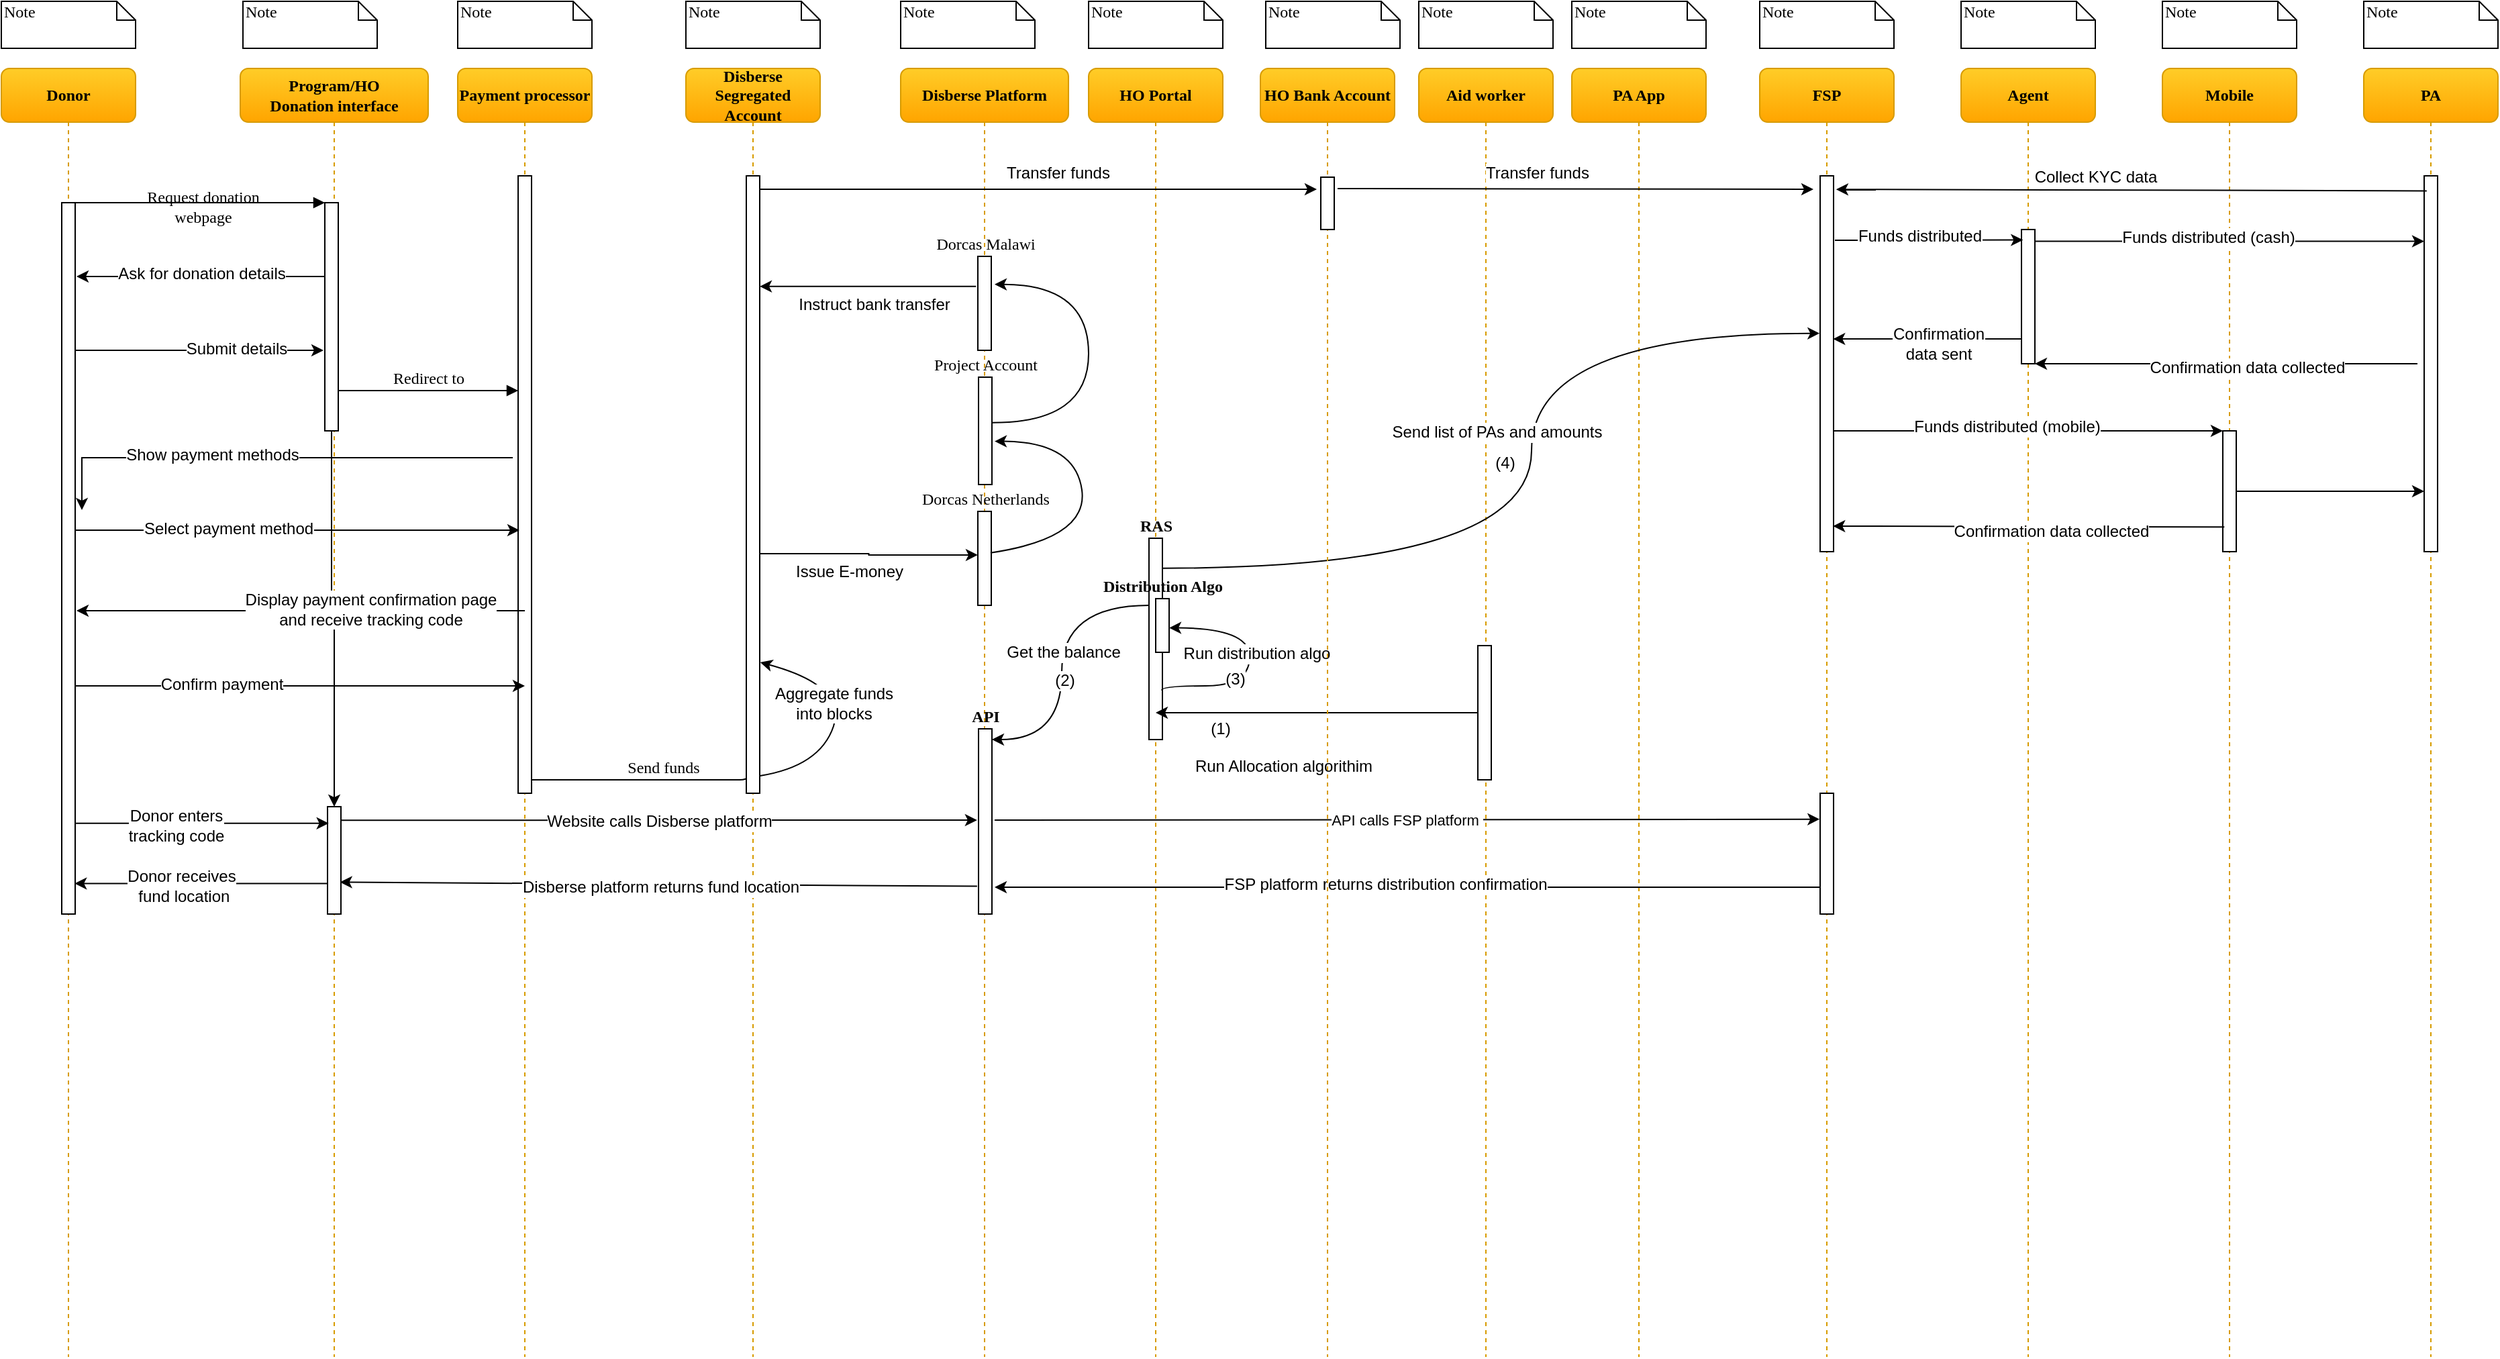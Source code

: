 <mxfile version="10.8.7" type="github"><diagram name="Page-1" id="13e1069c-82ec-6db2-03f1-153e76fe0fe0"><mxGraphModel dx="1394" dy="778" grid="1" gridSize="10" guides="1" tooltips="1" connect="1" arrows="1" fold="1" page="1" pageScale="1" pageWidth="1100" pageHeight="850" background="#ffffff" math="0" shadow="0"><root><mxCell id="0"/><mxCell id="1" parent="0"/><mxCell id="7baba1c4bc27f4b0-2" value="Program/HO&lt;br&gt;Donation interface" style="shape=umlLifeline;perimeter=lifelinePerimeter;whiteSpace=wrap;html=1;container=1;collapsible=0;recursiveResize=0;outlineConnect=0;rounded=1;shadow=0;comic=0;labelBackgroundColor=none;strokeColor=#d79b00;strokeWidth=1;fillColor=#ffcd28;fontFamily=Verdana;fontSize=12;fontColor=#000000;align=center;fontStyle=1;gradientColor=#ffa500;" parent="1" vertex="1"><mxGeometry x="238" y="80" width="140" height="960" as="geometry"/></mxCell><mxCell id="sv2td1icU-97Tw6SDSd2-32" value="" style="edgeStyle=orthogonalEdgeStyle;rounded=0;orthogonalLoop=1;jettySize=auto;html=1;" parent="7baba1c4bc27f4b0-2" source="7baba1c4bc27f4b0-10" target="sv2td1icU-97Tw6SDSd2-31" edge="1"><mxGeometry relative="1" as="geometry"/></mxCell><mxCell id="7baba1c4bc27f4b0-10" value="" style="html=1;points=[];perimeter=orthogonalPerimeter;rounded=0;shadow=0;comic=0;labelBackgroundColor=none;strokeColor=#000000;strokeWidth=1;fillColor=#FFFFFF;fontFamily=Verdana;fontSize=12;fontColor=#000000;align=center;" parent="7baba1c4bc27f4b0-2" vertex="1"><mxGeometry x="63" y="100" width="10" height="170" as="geometry"/></mxCell><mxCell id="sv2td1icU-97Tw6SDSd2-31" value="" style="html=1;points=[];perimeter=orthogonalPerimeter;rounded=0;shadow=0;comic=0;labelBackgroundColor=none;strokeColor=#000000;strokeWidth=1;fillColor=#FFFFFF;fontFamily=Verdana;fontSize=12;fontColor=#000000;align=center;" parent="7baba1c4bc27f4b0-2" vertex="1"><mxGeometry x="65" y="550" width="10" height="80" as="geometry"/></mxCell><mxCell id="7baba1c4bc27f4b0-3" value="Payment processor" style="shape=umlLifeline;perimeter=lifelinePerimeter;whiteSpace=wrap;html=1;container=1;collapsible=0;recursiveResize=0;outlineConnect=0;rounded=1;shadow=0;comic=0;labelBackgroundColor=none;strokeColor=#d79b00;strokeWidth=1;fillColor=#ffcd28;fontFamily=Verdana;fontSize=12;fontColor=#000000;align=center;fontStyle=1;gradientColor=#ffa500;" parent="1" vertex="1"><mxGeometry x="400" y="80" width="100" height="960" as="geometry"/></mxCell><mxCell id="7baba1c4bc27f4b0-13" value="" style="html=1;points=[];perimeter=orthogonalPerimeter;rounded=0;shadow=0;comic=0;labelBackgroundColor=none;strokeColor=#000000;strokeWidth=1;fillColor=#FFFFFF;fontFamily=Verdana;fontSize=12;fontColor=#000000;align=center;" parent="7baba1c4bc27f4b0-3" vertex="1"><mxGeometry x="45" y="80" width="10" height="460" as="geometry"/></mxCell><mxCell id="7baba1c4bc27f4b0-4" value="Disberse Platform" style="shape=umlLifeline;perimeter=lifelinePerimeter;whiteSpace=wrap;html=1;container=1;collapsible=0;recursiveResize=0;outlineConnect=0;rounded=1;shadow=0;comic=0;labelBackgroundColor=none;strokeColor=#d79b00;strokeWidth=1;fillColor=#ffcd28;fontFamily=Verdana;fontSize=12;fontColor=#000000;align=center;fontStyle=1;gradientColor=#ffa500;" parent="1" vertex="1"><mxGeometry x="730" y="80" width="125" height="960" as="geometry"/></mxCell><mxCell id="CLC3MCdHt6e1u6FwwesH-14" value="Project Account" style="html=1;points=[];perimeter=orthogonalPerimeter;rounded=0;shadow=0;comic=0;labelBackgroundColor=none;strokeColor=#000000;strokeWidth=1;fillColor=#FFFFFF;fontFamily=Verdana;fontSize=12;fontColor=#000000;align=center;verticalAlign=bottom;labelPosition=center;verticalLabelPosition=top;" parent="7baba1c4bc27f4b0-4" vertex="1"><mxGeometry x="58" y="230" width="10" height="80" as="geometry"/></mxCell><mxCell id="sv2td1icU-97Tw6SDSd2-11" value="Dorcas Malawi" style="html=1;points=[];perimeter=orthogonalPerimeter;rounded=0;shadow=0;comic=0;labelBackgroundColor=none;strokeColor=#000000;strokeWidth=1;fillColor=#FFFFFF;fontFamily=Verdana;fontSize=12;fontColor=#000000;align=center;verticalAlign=bottom;labelPosition=center;verticalLabelPosition=top;" parent="7baba1c4bc27f4b0-4" vertex="1"><mxGeometry x="57.5" y="140" width="10" height="70" as="geometry"/></mxCell><mxCell id="CLC3MCdHt6e1u6FwwesH-8" value="API" style="html=1;points=[];perimeter=orthogonalPerimeter;rounded=0;shadow=0;comic=0;labelBackgroundColor=none;strokeColor=#000000;strokeWidth=1;fillColor=#FFFFFF;fontFamily=Verdana;fontSize=12;fontColor=#000000;align=center;verticalAlign=bottom;labelPosition=center;verticalLabelPosition=top;fontStyle=1" parent="7baba1c4bc27f4b0-4" vertex="1"><mxGeometry x="58" y="492" width="10" height="138" as="geometry"/></mxCell><mxCell id="7baba1c4bc27f4b0-16" value="Dorcas Netherlands" style="html=1;points=[];perimeter=orthogonalPerimeter;rounded=0;shadow=0;comic=0;labelBackgroundColor=none;strokeColor=#000000;strokeWidth=1;fillColor=#FFFFFF;fontFamily=Verdana;fontSize=12;fontColor=#000000;align=center;verticalAlign=bottom;labelPosition=center;verticalLabelPosition=top;" parent="7baba1c4bc27f4b0-4" vertex="1"><mxGeometry x="57.5" y="330" width="10" height="70" as="geometry"/></mxCell><mxCell id="MZCYpXus2YXxp0_JFi9R-4" value="" style="curved=1;endArrow=classic;html=1;exitX=0.943;exitY=0.441;exitDx=0;exitDy=0;exitPerimeter=0;entryX=1.2;entryY=0.597;entryDx=0;entryDy=0;entryPerimeter=0;" parent="7baba1c4bc27f4b0-4" source="7baba1c4bc27f4b0-16" target="CLC3MCdHt6e1u6FwwesH-14" edge="1"><mxGeometry width="50" height="50" relative="1" as="geometry"><mxPoint x="90" y="300" as="sourcePoint"/><mxPoint x="140" y="250" as="targetPoint"/><Array as="points"><mxPoint x="140" y="350"/><mxPoint x="130" y="278"/></Array></mxGeometry></mxCell><mxCell id="MZCYpXus2YXxp0_JFi9R-5" value="" style="curved=1;endArrow=classic;html=1;exitX=1.047;exitY=0.424;exitDx=0;exitDy=0;exitPerimeter=0;entryX=1.25;entryY=0.298;entryDx=0;entryDy=0;entryPerimeter=0;" parent="7baba1c4bc27f4b0-4" source="CLC3MCdHt6e1u6FwwesH-14" target="sv2td1icU-97Tw6SDSd2-11" edge="1"><mxGeometry width="50" height="50" relative="1" as="geometry"><mxPoint x="77" y="371" as="sourcePoint"/><mxPoint x="80" y="288" as="targetPoint"/><Array as="points"><mxPoint x="140" y="264"/><mxPoint x="140" y="161"/></Array></mxGeometry></mxCell><mxCell id="7baba1c4bc27f4b0-5" value="HO Portal" style="shape=umlLifeline;perimeter=lifelinePerimeter;whiteSpace=wrap;html=1;container=1;collapsible=0;recursiveResize=0;outlineConnect=0;rounded=1;shadow=0;comic=0;labelBackgroundColor=none;strokeColor=#d79b00;strokeWidth=1;fillColor=#ffcd28;fontFamily=Verdana;fontSize=12;fontColor=#000000;align=center;fontStyle=1;gradientColor=#ffa500;" parent="1" vertex="1"><mxGeometry x="870" y="80" width="100" height="960" as="geometry"/></mxCell><mxCell id="7baba1c4bc27f4b0-28" value="RAS" style="html=1;points=[];perimeter=orthogonalPerimeter;rounded=0;shadow=0;comic=0;labelBackgroundColor=none;strokeColor=#000000;strokeWidth=1;fillColor=#FFFFFF;fontFamily=Verdana;fontSize=12;fontColor=#000000;align=center;labelPosition=center;verticalLabelPosition=top;verticalAlign=bottom;fontStyle=1" parent="7baba1c4bc27f4b0-5" vertex="1"><mxGeometry x="45" y="350" width="10" height="150" as="geometry"/></mxCell><mxCell id="7baba1c4bc27f4b0-6" value="PA App" style="shape=umlLifeline;perimeter=lifelinePerimeter;whiteSpace=wrap;html=1;container=1;collapsible=0;recursiveResize=0;outlineConnect=0;rounded=1;shadow=0;comic=0;labelBackgroundColor=none;strokeColor=#d79b00;strokeWidth=1;fillColor=#ffcd28;fontFamily=Verdana;fontSize=12;fontColor=#000000;align=center;fontStyle=1;gradientColor=#ffa500;" parent="1" vertex="1"><mxGeometry x="1230" y="80" width="100" height="960" as="geometry"/></mxCell><mxCell id="7baba1c4bc27f4b0-7" value="FSP" style="shape=umlLifeline;perimeter=lifelinePerimeter;whiteSpace=wrap;html=1;container=1;collapsible=0;recursiveResize=0;outlineConnect=0;rounded=1;shadow=0;comic=0;labelBackgroundColor=none;strokeWidth=1;fillColor=#ffcd28;fontFamily=Verdana;fontSize=12;align=center;fontStyle=1;strokeColor=#d79b00;gradientColor=#ffa500;" parent="1" vertex="1"><mxGeometry x="1370" y="80" width="100" height="960" as="geometry"/></mxCell><mxCell id="5wzmOpLxwS4jzTL7WLW5-13" value="" style="html=1;points=[];perimeter=orthogonalPerimeter;rounded=0;shadow=0;comic=0;labelBackgroundColor=none;strokeColor=#000000;strokeWidth=1;fillColor=#FFFFFF;fontFamily=Verdana;fontSize=12;fontColor=#000000;align=center;verticalAlign=bottom;labelPosition=center;verticalLabelPosition=top;direction=west;" parent="7baba1c4bc27f4b0-7" vertex="1"><mxGeometry x="45" y="80" width="10" height="280" as="geometry"/></mxCell><mxCell id="sv2td1icU-97Tw6SDSd2-46" value="" style="html=1;points=[];perimeter=orthogonalPerimeter;rounded=0;shadow=0;comic=0;labelBackgroundColor=none;strokeColor=#000000;strokeWidth=1;fillColor=#FFFFFF;fontFamily=Verdana;fontSize=12;fontColor=#000000;align=center;verticalAlign=bottom;labelPosition=center;verticalLabelPosition=top;direction=west;" parent="7baba1c4bc27f4b0-7" vertex="1"><mxGeometry x="45" y="540" width="10" height="90" as="geometry"/></mxCell><mxCell id="7baba1c4bc27f4b0-8" value="Donor" style="shape=umlLifeline;perimeter=lifelinePerimeter;whiteSpace=wrap;html=1;container=1;collapsible=0;recursiveResize=0;outlineConnect=0;rounded=1;shadow=0;comic=0;labelBackgroundColor=none;strokeColor=#d79b00;strokeWidth=1;fillColor=#ffcd28;fontFamily=Verdana;fontSize=12;fontColor=#000000;align=center;fontStyle=1;gradientColor=#ffa500;" parent="1" vertex="1"><mxGeometry x="60" y="80" width="100" height="960" as="geometry"/></mxCell><mxCell id="7baba1c4bc27f4b0-9" value="" style="html=1;points=[];perimeter=orthogonalPerimeter;rounded=0;shadow=0;comic=0;labelBackgroundColor=none;strokeColor=#000000;strokeWidth=1;fillColor=#FFFFFF;fontFamily=Verdana;fontSize=12;fontColor=#000000;align=center;" parent="7baba1c4bc27f4b0-8" vertex="1"><mxGeometry x="45" y="100" width="10" height="530" as="geometry"/></mxCell><mxCell id="7baba1c4bc27f4b0-17" value="Send funds" style="html=1;verticalAlign=bottom;endArrow=block;labelBackgroundColor=none;fontFamily=Verdana;fontSize=12;edgeStyle=elbowEdgeStyle;elbow=vertical;entryX=0.5;entryY=0.913;entryDx=0;entryDy=0;entryPerimeter=0;" parent="1" target="CLC3MCdHt6e1u6FwwesH-10" edge="1"><mxGeometry relative="1" as="geometry"><mxPoint x="455" y="610" as="sourcePoint"/><Array as="points"><mxPoint x="460" y="610"/></Array><mxPoint x="585" y="610" as="targetPoint"/></mxGeometry></mxCell><mxCell id="7baba1c4bc27f4b0-11" value="Request donation &lt;br&gt;webpage" style="html=1;verticalAlign=bottom;endArrow=block;entryX=0;entryY=0;labelBackgroundColor=none;fontFamily=Verdana;fontSize=12;edgeStyle=elbowEdgeStyle;elbow=vertical;" parent="1" source="7baba1c4bc27f4b0-9" target="7baba1c4bc27f4b0-10" edge="1"><mxGeometry x="0.021" y="-20" relative="1" as="geometry"><mxPoint x="220" y="190" as="sourcePoint"/><mxPoint as="offset"/></mxGeometry></mxCell><mxCell id="7baba1c4bc27f4b0-14" value="Redirect to" style="html=1;verticalAlign=bottom;endArrow=block;entryX=0;entryY=0;labelBackgroundColor=none;fontFamily=Verdana;fontSize=12;edgeStyle=elbowEdgeStyle;elbow=vertical;" parent="1" edge="1"><mxGeometry relative="1" as="geometry"><mxPoint x="311" y="320" as="sourcePoint"/><mxPoint x="445" y="320" as="targetPoint"/></mxGeometry></mxCell><mxCell id="7baba1c4bc27f4b0-40" value="Note" style="shape=note;whiteSpace=wrap;html=1;size=14;verticalAlign=top;align=left;spacingTop=-6;rounded=0;shadow=0;comic=0;labelBackgroundColor=none;strokeColor=#000000;strokeWidth=1;fillColor=#FFFFFF;fontFamily=Verdana;fontSize=12;fontColor=#000000;" parent="1" vertex="1"><mxGeometry x="60" y="30" width="100" height="35" as="geometry"/></mxCell><mxCell id="7baba1c4bc27f4b0-41" value="Note" style="shape=note;whiteSpace=wrap;html=1;size=14;verticalAlign=top;align=left;spacingTop=-6;rounded=0;shadow=0;comic=0;labelBackgroundColor=none;strokeColor=#000000;strokeWidth=1;fillColor=#FFFFFF;fontFamily=Verdana;fontSize=12;fontColor=#000000;" parent="1" vertex="1"><mxGeometry x="240" y="30" width="100" height="35" as="geometry"/></mxCell><mxCell id="7baba1c4bc27f4b0-42" value="Note" style="shape=note;whiteSpace=wrap;html=1;size=14;verticalAlign=top;align=left;spacingTop=-6;rounded=0;shadow=0;comic=0;labelBackgroundColor=none;strokeColor=#000000;strokeWidth=1;fillColor=#FFFFFF;fontFamily=Verdana;fontSize=12;fontColor=#000000;" parent="1" vertex="1"><mxGeometry x="400" y="30" width="100" height="35" as="geometry"/></mxCell><mxCell id="7baba1c4bc27f4b0-43" value="Note" style="shape=note;whiteSpace=wrap;html=1;size=14;verticalAlign=top;align=left;spacingTop=-6;rounded=0;shadow=0;comic=0;labelBackgroundColor=none;strokeColor=#000000;strokeWidth=1;fillColor=#FFFFFF;fontFamily=Verdana;fontSize=12;fontColor=#000000;" parent="1" vertex="1"><mxGeometry x="730" y="30" width="100" height="35" as="geometry"/></mxCell><mxCell id="7baba1c4bc27f4b0-44" value="Note" style="shape=note;whiteSpace=wrap;html=1;size=14;verticalAlign=top;align=left;spacingTop=-6;rounded=0;shadow=0;comic=0;labelBackgroundColor=none;strokeColor=#000000;strokeWidth=1;fillColor=#FFFFFF;fontFamily=Verdana;fontSize=12;fontColor=#000000;" parent="1" vertex="1"><mxGeometry x="870" y="30" width="100" height="35" as="geometry"/></mxCell><mxCell id="7baba1c4bc27f4b0-45" value="Note" style="shape=note;whiteSpace=wrap;html=1;size=14;verticalAlign=top;align=left;spacingTop=-6;rounded=0;shadow=0;comic=0;labelBackgroundColor=none;strokeColor=#000000;strokeWidth=1;fillColor=#FFFFFF;fontFamily=Verdana;fontSize=12;fontColor=#000000;" parent="1" vertex="1"><mxGeometry x="1230" y="30" width="100" height="35" as="geometry"/></mxCell><mxCell id="7baba1c4bc27f4b0-46" value="Note" style="shape=note;whiteSpace=wrap;html=1;size=14;verticalAlign=top;align=left;spacingTop=-6;rounded=0;shadow=0;comic=0;labelBackgroundColor=none;strokeColor=#000000;strokeWidth=1;fillColor=#FFFFFF;fontFamily=Verdana;fontSize=12;fontColor=#000000;" parent="1" vertex="1"><mxGeometry x="1370" y="30" width="100" height="35" as="geometry"/></mxCell><mxCell id="b2-2HGAX1U4sF1IdMZ35-1" style="edgeStyle=orthogonalEdgeStyle;rounded=0;orthogonalLoop=1;jettySize=auto;html=1;entryX=1.1;entryY=0.261;entryDx=0;entryDy=0;entryPerimeter=0;" parent="1" edge="1"><mxGeometry relative="1" as="geometry"><mxPoint x="301" y="235" as="sourcePoint"/><mxPoint x="116" y="235" as="targetPoint"/></mxGeometry></mxCell><mxCell id="b2-2HGAX1U4sF1IdMZ35-2" value="Ask for donation details" style="text;html=1;resizable=0;points=[];align=center;verticalAlign=middle;labelBackgroundColor=#ffffff;" parent="b2-2HGAX1U4sF1IdMZ35-1" vertex="1" connectable="0"><mxGeometry x="-0.131" y="3" relative="1" as="geometry"><mxPoint x="-12" y="-5" as="offset"/></mxGeometry></mxCell><mxCell id="b2-2HGAX1U4sF1IdMZ35-3" style="edgeStyle=orthogonalEdgeStyle;rounded=0;orthogonalLoop=1;jettySize=auto;html=1;entryX=-0.1;entryY=0.957;entryDx=0;entryDy=0;entryPerimeter=0;" parent="1" edge="1"><mxGeometry relative="1" as="geometry"><mxPoint x="115" y="290" as="sourcePoint"/><mxPoint x="300" y="290" as="targetPoint"/></mxGeometry></mxCell><mxCell id="b2-2HGAX1U4sF1IdMZ35-4" value="Submit details" style="text;html=1;resizable=0;points=[];align=center;verticalAlign=middle;labelBackgroundColor=#ffffff;" parent="b2-2HGAX1U4sF1IdMZ35-3" vertex="1" connectable="0"><mxGeometry x="0.297" y="1" relative="1" as="geometry"><mxPoint as="offset"/></mxGeometry></mxCell><mxCell id="b2-2HGAX1U4sF1IdMZ35-5" style="edgeStyle=orthogonalEdgeStyle;rounded=0;orthogonalLoop=1;jettySize=auto;html=1;entryX=1.5;entryY=0.432;entryDx=0;entryDy=0;entryPerimeter=0;" parent="1" target="7baba1c4bc27f4b0-9" edge="1"><mxGeometry relative="1" as="geometry"><mxPoint x="441" y="370" as="sourcePoint"/><Array as="points"><mxPoint x="441" y="370"/></Array></mxGeometry></mxCell><mxCell id="b2-2HGAX1U4sF1IdMZ35-6" value="Show payment methods" style="text;html=1;resizable=0;points=[];align=center;verticalAlign=middle;labelBackgroundColor=#ffffff;" parent="b2-2HGAX1U4sF1IdMZ35-5" vertex="1" connectable="0"><mxGeometry x="0.248" y="-2" relative="1" as="geometry"><mxPoint as="offset"/></mxGeometry></mxCell><mxCell id="b2-2HGAX1U4sF1IdMZ35-7" style="edgeStyle=orthogonalEdgeStyle;rounded=0;orthogonalLoop=1;jettySize=auto;html=1;" parent="1" edge="1"><mxGeometry relative="1" as="geometry"><mxPoint x="115" y="424" as="sourcePoint"/><mxPoint x="446" y="424" as="targetPoint"/><Array as="points"><mxPoint x="210" y="424"/><mxPoint x="210" y="424"/></Array></mxGeometry></mxCell><mxCell id="b2-2HGAX1U4sF1IdMZ35-8" value="Select payment method" style="text;html=1;resizable=0;points=[];align=center;verticalAlign=middle;labelBackgroundColor=#ffffff;" parent="b2-2HGAX1U4sF1IdMZ35-7" vertex="1" connectable="0"><mxGeometry x="-0.426" y="-31" relative="1" as="geometry"><mxPoint x="19" y="-32" as="offset"/></mxGeometry></mxCell><mxCell id="b2-2HGAX1U4sF1IdMZ35-9" style="edgeStyle=orthogonalEdgeStyle;rounded=0;orthogonalLoop=1;jettySize=auto;html=1;entryX=1.1;entryY=0.782;entryDx=0;entryDy=0;entryPerimeter=0;exitX=0.5;exitY=0.771;exitDx=0;exitDy=0;exitPerimeter=0;" parent="1" edge="1"><mxGeometry relative="1" as="geometry"><mxPoint x="450" y="484" as="sourcePoint"/><mxPoint x="116" y="484" as="targetPoint"/></mxGeometry></mxCell><mxCell id="b2-2HGAX1U4sF1IdMZ35-11" value="Display payment confirmation page&lt;br&gt;and receive tracking code&lt;br&gt;" style="text;html=1;resizable=0;points=[];align=center;verticalAlign=middle;labelBackgroundColor=#ffffff;" parent="b2-2HGAX1U4sF1IdMZ35-9" vertex="1" connectable="0"><mxGeometry x="-0.299" y="3" relative="1" as="geometry"><mxPoint x="2" y="-4" as="offset"/></mxGeometry></mxCell><mxCell id="b2-2HGAX1U4sF1IdMZ35-12" style="edgeStyle=orthogonalEdgeStyle;rounded=0;orthogonalLoop=1;jettySize=auto;html=1;entryX=0.5;entryY=0.905;entryDx=0;entryDy=0;entryPerimeter=0;" parent="1" edge="1"><mxGeometry relative="1" as="geometry"><mxPoint x="115" y="540" as="sourcePoint"/><mxPoint x="450" y="540" as="targetPoint"/><Array as="points"><mxPoint x="220" y="540"/><mxPoint x="220" y="540"/></Array></mxGeometry></mxCell><mxCell id="b2-2HGAX1U4sF1IdMZ35-13" value="Confirm payment" style="text;html=1;resizable=0;points=[];align=center;verticalAlign=middle;labelBackgroundColor=#ffffff;" parent="b2-2HGAX1U4sF1IdMZ35-12" vertex="1" connectable="0"><mxGeometry x="-0.373" y="-56" relative="1" as="geometry"><mxPoint x="4" y="-57" as="offset"/></mxGeometry></mxCell><mxCell id="CLC3MCdHt6e1u6FwwesH-6" value="Disberse Segregated Account" style="shape=umlLifeline;perimeter=lifelinePerimeter;whiteSpace=wrap;html=1;container=1;collapsible=0;recursiveResize=0;outlineConnect=0;rounded=1;shadow=0;comic=0;labelBackgroundColor=none;strokeColor=#d79b00;strokeWidth=1;fillColor=#ffcd28;fontFamily=Verdana;fontSize=12;fontColor=#000000;align=center;fontStyle=1;gradientColor=#ffa500;" parent="1" vertex="1"><mxGeometry x="570" y="80" width="100" height="960" as="geometry"/></mxCell><mxCell id="CLC3MCdHt6e1u6FwwesH-10" value="" style="html=1;points=[];perimeter=orthogonalPerimeter;rounded=0;shadow=0;comic=0;labelBackgroundColor=none;strokeColor=#000000;strokeWidth=1;fillColor=#FFFFFF;fontFamily=Verdana;fontSize=12;fontColor=#000000;align=center;labelPosition=center;verticalLabelPosition=top;verticalAlign=bottom;" parent="CLC3MCdHt6e1u6FwwesH-6" vertex="1"><mxGeometry x="45" y="80" width="10" height="460" as="geometry"/></mxCell><mxCell id="MZCYpXus2YXxp0_JFi9R-1" value="" style="curved=1;endArrow=classic;html=1;exitX=0.962;exitY=0.972;exitDx=0;exitDy=0;exitPerimeter=0;entryX=1.039;entryY=0.788;entryDx=0;entryDy=0;entryPerimeter=0;" parent="CLC3MCdHt6e1u6FwwesH-6" source="CLC3MCdHt6e1u6FwwesH-10" target="CLC3MCdHt6e1u6FwwesH-10" edge="1"><mxGeometry width="50" height="50" relative="1" as="geometry"><mxPoint x="-60" y="460" as="sourcePoint"/><mxPoint x="45" y="443" as="targetPoint"/><Array as="points"><mxPoint x="100" y="520"/><mxPoint x="120" y="460"/></Array></mxGeometry></mxCell><mxCell id="MZCYpXus2YXxp0_JFi9R-2" value="Aggregate funds&lt;br&gt;into blocks&lt;br&gt;" style="text;html=1;resizable=0;points=[];align=center;verticalAlign=middle;labelBackgroundColor=#ffffff;" parent="MZCYpXus2YXxp0_JFi9R-1" vertex="1" connectable="0"><mxGeometry x="0.055" y="5" relative="1" as="geometry"><mxPoint y="-1" as="offset"/></mxGeometry></mxCell><mxCell id="CLC3MCdHt6e1u6FwwesH-9" value="Note" style="shape=note;whiteSpace=wrap;html=1;size=14;verticalAlign=top;align=left;spacingTop=-6;rounded=0;shadow=0;comic=0;labelBackgroundColor=none;strokeColor=#000000;strokeWidth=1;fillColor=#FFFFFF;fontFamily=Verdana;fontSize=12;fontColor=#000000;" parent="1" vertex="1"><mxGeometry x="570" y="30" width="100" height="35" as="geometry"/></mxCell><mxCell id="CLC3MCdHt6e1u6FwwesH-12" style="edgeStyle=orthogonalEdgeStyle;rounded=0;orthogonalLoop=1;jettySize=auto;html=1;entryX=0;entryY=0.464;entryDx=0;entryDy=0;entryPerimeter=0;exitX=1.039;exitY=0.612;exitDx=0;exitDy=0;exitPerimeter=0;" parent="1" source="CLC3MCdHt6e1u6FwwesH-10" target="7baba1c4bc27f4b0-16" edge="1"><mxGeometry relative="1" as="geometry"><mxPoint x="660" y="442" as="sourcePoint"/></mxGeometry></mxCell><mxCell id="CLC3MCdHt6e1u6FwwesH-23" style="edgeStyle=orthogonalEdgeStyle;curved=1;rounded=0;orthogonalLoop=1;jettySize=auto;html=1;" parent="1" source="7baba1c4bc27f4b0-28" edge="1"><mxGeometry relative="1" as="geometry"><Array as="points"><mxPoint x="850" y="480"/><mxPoint x="850" y="580"/></Array><mxPoint x="798" y="580" as="targetPoint"/></mxGeometry></mxCell><mxCell id="CLC3MCdHt6e1u6FwwesH-24" value="Get the balance" style="text;html=1;resizable=0;points=[];align=center;verticalAlign=middle;labelBackgroundColor=#ffffff;" parent="CLC3MCdHt6e1u6FwwesH-23" vertex="1" connectable="0"><mxGeometry x="-0.2" y="-1" relative="1" as="geometry"><mxPoint x="2" y="13" as="offset"/></mxGeometry></mxCell><mxCell id="CLC3MCdHt6e1u6FwwesH-39" value="(2)" style="text;html=1;resizable=0;points=[];align=center;verticalAlign=middle;labelBackgroundColor=#ffffff;" parent="CLC3MCdHt6e1u6FwwesH-23" vertex="1" connectable="0"><mxGeometry x="0.117" y="2" relative="1" as="geometry"><mxPoint as="offset"/></mxGeometry></mxCell><mxCell id="CLC3MCdHt6e1u6FwwesH-25" value="Aid worker" style="shape=umlLifeline;perimeter=lifelinePerimeter;whiteSpace=wrap;html=1;container=1;collapsible=0;recursiveResize=0;outlineConnect=0;rounded=1;shadow=0;comic=0;labelBackgroundColor=none;strokeColor=#d79b00;strokeWidth=1;fillColor=#ffcd28;fontFamily=Verdana;fontSize=12;fontColor=#000000;align=center;fontStyle=1;gradientColor=#ffa500;" parent="1" vertex="1"><mxGeometry x="1116" y="80" width="100" height="960" as="geometry"/></mxCell><mxCell id="b2-2HGAX1U4sF1IdMZ35-26" value="" style="html=1;points=[];perimeter=orthogonalPerimeter;rounded=0;shadow=0;comic=0;labelBackgroundColor=none;strokeColor=#000000;strokeWidth=1;fillColor=#FFFFFF;fontFamily=Verdana;fontSize=12;fontColor=#000000;align=center;verticalAlign=bottom;labelPosition=center;verticalLabelPosition=top;fontStyle=1" parent="CLC3MCdHt6e1u6FwwesH-25" vertex="1"><mxGeometry x="44" y="430" width="10" height="100" as="geometry"/></mxCell><mxCell id="CLC3MCdHt6e1u6FwwesH-26" value="Note" style="shape=note;whiteSpace=wrap;html=1;size=14;verticalAlign=top;align=left;spacingTop=-6;rounded=0;shadow=0;comic=0;labelBackgroundColor=none;strokeColor=#000000;strokeWidth=1;fillColor=#FFFFFF;fontFamily=Verdana;fontSize=12;fontColor=#000000;" parent="1" vertex="1"><mxGeometry x="1116" y="30" width="100" height="35" as="geometry"/></mxCell><mxCell id="CLC3MCdHt6e1u6FwwesH-27" style="edgeStyle=orthogonalEdgeStyle;curved=1;rounded=0;orthogonalLoop=1;jettySize=auto;html=1;" parent="1" source="b2-2HGAX1U4sF1IdMZ35-26" target="7baba1c4bc27f4b0-5" edge="1"><mxGeometry relative="1" as="geometry"><mxPoint x="1100" y="620.0" as="targetPoint"/></mxGeometry></mxCell><mxCell id="CLC3MCdHt6e1u6FwwesH-31" value="Run Allocation algorithim" style="text;html=1;resizable=0;points=[];align=center;verticalAlign=middle;labelBackgroundColor=#ffffff;" parent="CLC3MCdHt6e1u6FwwesH-27" vertex="1" connectable="0"><mxGeometry x="0.177" y="21" relative="1" as="geometry"><mxPoint x="-4" y="19" as="offset"/></mxGeometry></mxCell><mxCell id="CLC3MCdHt6e1u6FwwesH-38" value="(1)" style="text;html=1;resizable=0;points=[];align=center;verticalAlign=middle;labelBackgroundColor=#ffffff;" parent="CLC3MCdHt6e1u6FwwesH-27" vertex="1" connectable="0"><mxGeometry x="-0.494" y="-26" relative="1" as="geometry"><mxPoint x="-132" y="38" as="offset"/></mxGeometry></mxCell><mxCell id="CLC3MCdHt6e1u6FwwesH-33" value="Distribution Algo" style="html=1;points=[];perimeter=orthogonalPerimeter;rounded=0;shadow=0;comic=0;labelBackgroundColor=none;strokeColor=#000000;strokeWidth=1;fillColor=#FFFFFF;fontFamily=Verdana;fontSize=12;fontColor=#000000;align=center;verticalAlign=bottom;labelPosition=center;verticalLabelPosition=top;fontStyle=1" parent="1" vertex="1"><mxGeometry x="920" y="475" width="10" height="40" as="geometry"/></mxCell><mxCell id="CLC3MCdHt6e1u6FwwesH-37" style="edgeStyle=orthogonalEdgeStyle;curved=1;rounded=0;orthogonalLoop=1;jettySize=auto;html=1;entryX=1;entryY=0.545;entryDx=0;entryDy=0;entryPerimeter=0;exitX=0.94;exitY=0.755;exitDx=0;exitDy=0;exitPerimeter=0;" parent="1" source="7baba1c4bc27f4b0-28" target="CLC3MCdHt6e1u6FwwesH-33" edge="1"><mxGeometry relative="1" as="geometry"><Array as="points"><mxPoint x="924" y="540"/><mxPoint x="990" y="540"/><mxPoint x="990" y="497"/></Array></mxGeometry></mxCell><mxCell id="CLC3MCdHt6e1u6FwwesH-40" value="(3)" style="text;html=1;resizable=0;points=[];align=center;verticalAlign=middle;labelBackgroundColor=#ffffff;" parent="CLC3MCdHt6e1u6FwwesH-37" vertex="1" connectable="0"><mxGeometry x="-0.328" y="5" relative="1" as="geometry"><mxPoint as="offset"/></mxGeometry></mxCell><mxCell id="CLC3MCdHt6e1u6FwwesH-41" value="Run distribution algo" style="text;html=1;resizable=0;points=[];align=center;verticalAlign=middle;labelBackgroundColor=#ffffff;" parent="CLC3MCdHt6e1u6FwwesH-37" vertex="1" connectable="0"><mxGeometry x="0.193" y="2" relative="1" as="geometry"><mxPoint x="7" y="9" as="offset"/></mxGeometry></mxCell><mxCell id="CLC3MCdHt6e1u6FwwesH-43" style="edgeStyle=orthogonalEdgeStyle;curved=1;rounded=0;orthogonalLoop=1;jettySize=auto;html=1;entryX=1.038;entryY=0.581;entryDx=0;entryDy=0;entryPerimeter=0;exitX=0.962;exitY=0.149;exitDx=0;exitDy=0;exitPerimeter=0;" parent="1" source="7baba1c4bc27f4b0-28" target="5wzmOpLxwS4jzTL7WLW5-13" edge="1"><mxGeometry relative="1" as="geometry"><Array as="points"><mxPoint x="1200" y="452"/><mxPoint x="1200" y="277"/></Array><mxPoint x="1150" y="330" as="targetPoint"/></mxGeometry></mxCell><mxCell id="CLC3MCdHt6e1u6FwwesH-44" value="(4)" style="text;html=1;resizable=0;points=[];align=center;verticalAlign=middle;labelBackgroundColor=#ffffff;" parent="CLC3MCdHt6e1u6FwwesH-43" vertex="1" connectable="0"><mxGeometry x="-0.073" y="-1" relative="1" as="geometry"><mxPoint x="-21" y="-45.5" as="offset"/></mxGeometry></mxCell><mxCell id="CLC3MCdHt6e1u6FwwesH-45" value="Send list of PAs and amounts" style="text;html=1;resizable=0;points=[];align=center;verticalAlign=middle;labelBackgroundColor=#ffffff;" parent="CLC3MCdHt6e1u6FwwesH-43" vertex="1" connectable="0"><mxGeometry x="-0.308" y="-1" relative="1" as="geometry"><mxPoint x="19" y="-103" as="offset"/></mxGeometry></mxCell><mxCell id="5wzmOpLxwS4jzTL7WLW5-15" value="Agent" style="shape=umlLifeline;perimeter=lifelinePerimeter;whiteSpace=wrap;html=1;container=1;collapsible=0;recursiveResize=0;outlineConnect=0;rounded=1;shadow=0;comic=0;labelBackgroundColor=none;strokeWidth=1;fillColor=#ffcd28;fontFamily=Verdana;fontSize=12;align=center;fontStyle=1;strokeColor=#d79b00;gradientColor=#ffa500;" parent="1" vertex="1"><mxGeometry x="1520" y="80" width="100" height="960" as="geometry"/></mxCell><mxCell id="5wzmOpLxwS4jzTL7WLW5-16" value="" style="html=1;points=[];perimeter=orthogonalPerimeter;rounded=0;shadow=0;comic=0;labelBackgroundColor=none;strokeColor=#000000;strokeWidth=1;fillColor=#FFFFFF;fontFamily=Verdana;fontSize=12;fontColor=#000000;align=center;verticalAlign=bottom;labelPosition=center;verticalLabelPosition=top;direction=west;" parent="5wzmOpLxwS4jzTL7WLW5-15" vertex="1"><mxGeometry x="45" y="120" width="10" height="100" as="geometry"/></mxCell><mxCell id="5wzmOpLxwS4jzTL7WLW5-17" value="Mobile" style="shape=umlLifeline;perimeter=lifelinePerimeter;whiteSpace=wrap;html=1;container=1;collapsible=0;recursiveResize=0;outlineConnect=0;rounded=1;shadow=0;comic=0;labelBackgroundColor=none;strokeWidth=1;fillColor=#ffcd28;fontFamily=Verdana;fontSize=12;align=center;fontStyle=1;strokeColor=#d79b00;gradientColor=#ffa500;" parent="1" vertex="1"><mxGeometry x="1670" y="80" width="100" height="960" as="geometry"/></mxCell><mxCell id="5wzmOpLxwS4jzTL7WLW5-18" value="" style="html=1;points=[];perimeter=orthogonalPerimeter;rounded=0;shadow=0;comic=0;labelBackgroundColor=none;strokeColor=#000000;strokeWidth=1;fillColor=#FFFFFF;fontFamily=Verdana;fontSize=12;fontColor=#000000;align=center;verticalAlign=bottom;labelPosition=center;verticalLabelPosition=top;direction=west;" parent="5wzmOpLxwS4jzTL7WLW5-17" vertex="1"><mxGeometry x="45" y="270" width="10" height="90" as="geometry"/></mxCell><mxCell id="sv2td1icU-97Tw6SDSd2-21" value="PA" style="shape=umlLifeline;perimeter=lifelinePerimeter;whiteSpace=wrap;html=1;container=1;collapsible=0;recursiveResize=0;outlineConnect=0;rounded=1;shadow=0;comic=0;labelBackgroundColor=none;strokeWidth=1;fillColor=#ffcd28;fontFamily=Verdana;fontSize=12;align=center;fontStyle=1;strokeColor=#d79b00;gradientColor=#ffa500;" parent="1" vertex="1"><mxGeometry x="1820" y="80" width="100" height="960" as="geometry"/></mxCell><mxCell id="sv2td1icU-97Tw6SDSd2-22" value="" style="html=1;points=[];perimeter=orthogonalPerimeter;rounded=0;shadow=0;comic=0;labelBackgroundColor=none;strokeColor=#000000;strokeWidth=1;fillColor=#FFFFFF;fontFamily=Verdana;fontSize=12;fontColor=#000000;align=center;verticalAlign=bottom;labelPosition=center;verticalLabelPosition=top;direction=west;" parent="sv2td1icU-97Tw6SDSd2-21" vertex="1"><mxGeometry x="45" y="80" width="10" height="280" as="geometry"/></mxCell><mxCell id="sv2td1icU-97Tw6SDSd2-23" value="Note" style="shape=note;whiteSpace=wrap;html=1;size=14;verticalAlign=top;align=left;spacingTop=-6;rounded=0;shadow=0;comic=0;labelBackgroundColor=none;strokeColor=#000000;strokeWidth=1;fillColor=#FFFFFF;fontFamily=Verdana;fontSize=12;fontColor=#000000;" parent="1" vertex="1"><mxGeometry x="1520" y="30" width="100" height="35" as="geometry"/></mxCell><mxCell id="sv2td1icU-97Tw6SDSd2-25" value="Note" style="shape=note;whiteSpace=wrap;html=1;size=14;verticalAlign=top;align=left;spacingTop=-6;rounded=0;shadow=0;comic=0;labelBackgroundColor=none;strokeColor=#000000;strokeWidth=1;fillColor=#FFFFFF;fontFamily=Verdana;fontSize=12;fontColor=#000000;" parent="1" vertex="1"><mxGeometry x="1670" y="30" width="100" height="35" as="geometry"/></mxCell><mxCell id="sv2td1icU-97Tw6SDSd2-27" value="Note" style="shape=note;whiteSpace=wrap;html=1;size=14;verticalAlign=top;align=left;spacingTop=-6;rounded=0;shadow=0;comic=0;labelBackgroundColor=none;strokeColor=#000000;strokeWidth=1;fillColor=#FFFFFF;fontFamily=Verdana;fontSize=12;fontColor=#000000;" parent="1" vertex="1"><mxGeometry x="1820" y="30" width="100" height="35" as="geometry"/></mxCell><mxCell id="sv2td1icU-97Tw6SDSd2-33" value="" style="endArrow=classic;html=1;entryX=0.085;entryY=0.155;entryDx=0;entryDy=0;entryPerimeter=0;" parent="1" source="7baba1c4bc27f4b0-9" target="sv2td1icU-97Tw6SDSd2-31" edge="1"><mxGeometry width="50" height="50" relative="1" as="geometry"><mxPoint x="170" y="667" as="sourcePoint"/><mxPoint x="220" y="617" as="targetPoint"/></mxGeometry></mxCell><mxCell id="sv2td1icU-97Tw6SDSd2-34" value="Donor enters &lt;br&gt;tracking code" style="text;html=1;resizable=0;points=[];align=center;verticalAlign=middle;labelBackgroundColor=#ffffff;" parent="sv2td1icU-97Tw6SDSd2-33" vertex="1" connectable="0"><mxGeometry x="-0.206" y="-1" relative="1" as="geometry"><mxPoint as="offset"/></mxGeometry></mxCell><mxCell id="sv2td1icU-97Tw6SDSd2-35" value="" style="endArrow=classic;html=1;exitX=1.008;exitY=0.126;exitDx=0;exitDy=0;exitPerimeter=0;entryX=-0.107;entryY=0.493;entryDx=0;entryDy=0;entryPerimeter=0;" parent="1" source="sv2td1icU-97Tw6SDSd2-31" target="CLC3MCdHt6e1u6FwwesH-8" edge="1"><mxGeometry width="50" height="50" relative="1" as="geometry"><mxPoint x="340" y="650" as="sourcePoint"/><mxPoint x="770" y="640" as="targetPoint"/></mxGeometry></mxCell><mxCell id="sv2td1icU-97Tw6SDSd2-36" value="Website calls Disberse platform" style="text;html=1;resizable=0;points=[];align=center;verticalAlign=middle;labelBackgroundColor=#ffffff;" parent="sv2td1icU-97Tw6SDSd2-35" vertex="1" connectable="0"><mxGeometry x="-0.206" y="-1" relative="1" as="geometry"><mxPoint x="49" as="offset"/></mxGeometry></mxCell><mxCell id="sv2td1icU-97Tw6SDSd2-39" value="" style="endArrow=classic;html=1;exitX=-0.107;exitY=0.85;exitDx=0;exitDy=0;exitPerimeter=0;entryX=0.931;entryY=0.703;entryDx=0;entryDy=0;entryPerimeter=0;" parent="1" source="CLC3MCdHt6e1u6FwwesH-8" target="sv2td1icU-97Tw6SDSd2-31" edge="1"><mxGeometry width="50" height="50" relative="1" as="geometry"><mxPoint x="575" y="735" as="sourcePoint"/><mxPoint x="625" y="685" as="targetPoint"/></mxGeometry></mxCell><mxCell id="sv2td1icU-97Tw6SDSd2-41" value="Disberse platform returns fund location" style="text;html=1;resizable=0;points=[];align=center;verticalAlign=middle;labelBackgroundColor=#ffffff;" parent="sv2td1icU-97Tw6SDSd2-39" vertex="1" connectable="0"><mxGeometry x="0.484" relative="1" as="geometry"><mxPoint x="116" y="3" as="offset"/></mxGeometry></mxCell><mxCell id="sv2td1icU-97Tw6SDSd2-43" value="" style="endArrow=classic;html=1;entryX=0.962;entryY=0.957;entryDx=0;entryDy=0;entryPerimeter=0;" parent="1" source="sv2td1icU-97Tw6SDSd2-31" target="7baba1c4bc27f4b0-9" edge="1"><mxGeometry width="50" height="50" relative="1" as="geometry"><mxPoint x="174" y="770" as="sourcePoint"/><mxPoint x="224" y="720" as="targetPoint"/></mxGeometry></mxCell><mxCell id="sv2td1icU-97Tw6SDSd2-44" value="Donor receives&lt;br&gt;&amp;nbsp;fund location" style="text;html=1;resizable=0;points=[];align=center;verticalAlign=middle;labelBackgroundColor=#ffffff;" parent="sv2td1icU-97Tw6SDSd2-43" vertex="1" connectable="0"><mxGeometry x="0.165" y="2" relative="1" as="geometry"><mxPoint as="offset"/></mxGeometry></mxCell><mxCell id="sv2td1icU-97Tw6SDSd2-47" value="API calls FSP platform&amp;nbsp;" style="endArrow=classic;html=1;exitX=1.2;exitY=0.493;exitDx=0;exitDy=0;exitPerimeter=0;entryX=1.038;entryY=0.785;entryDx=0;entryDy=0;entryPerimeter=0;" parent="1" source="CLC3MCdHt6e1u6FwwesH-8" target="sv2td1icU-97Tw6SDSd2-46" edge="1"><mxGeometry width="50" height="50" relative="1" as="geometry"><mxPoint x="950" y="710" as="sourcePoint"/><mxPoint x="1000" y="660" as="targetPoint"/></mxGeometry></mxCell><mxCell id="sv2td1icU-97Tw6SDSd2-49" value="" style="endArrow=classic;html=1;entryX=1.2;entryY=0.855;entryDx=0;entryDy=0;entryPerimeter=0;" parent="1" source="sv2td1icU-97Tw6SDSd2-46" target="CLC3MCdHt6e1u6FwwesH-8" edge="1"><mxGeometry width="50" height="50" relative="1" as="geometry"><mxPoint x="1124" y="720" as="sourcePoint"/><mxPoint x="1174" y="670" as="targetPoint"/></mxGeometry></mxCell><mxCell id="sv2td1icU-97Tw6SDSd2-51" value="FSP platform returns distribution confirmation" style="text;html=1;resizable=0;points=[];align=center;verticalAlign=middle;labelBackgroundColor=#ffffff;" parent="sv2td1icU-97Tw6SDSd2-49" vertex="1" connectable="0"><mxGeometry x="0.055" y="-2" relative="1" as="geometry"><mxPoint as="offset"/></mxGeometry></mxCell><mxCell id="MZCYpXus2YXxp0_JFi9R-3" value="" style="endArrow=classic;html=1;exitX=-0.134;exitY=0.32;exitDx=0;exitDy=0;exitPerimeter=0;" parent="1" source="sv2td1icU-97Tw6SDSd2-11" target="CLC3MCdHt6e1u6FwwesH-10" edge="1"><mxGeometry width="50" height="50" relative="1" as="geometry"><mxPoint x="690" y="279.923" as="sourcePoint"/><mxPoint x="740" y="229.923" as="targetPoint"/></mxGeometry></mxCell><mxCell id="MZCYpXus2YXxp0_JFi9R-6" value="Instruct bank transfer" style="text;html=1;resizable=0;points=[];align=center;verticalAlign=middle;labelBackgroundColor=#ffffff;" parent="MZCYpXus2YXxp0_JFi9R-3" vertex="1" connectable="0"><mxGeometry x="0.239" y="-2" relative="1" as="geometry"><mxPoint x="24" y="15" as="offset"/></mxGeometry></mxCell><mxCell id="MZCYpXus2YXxp0_JFi9R-7" value="Issue E-money" style="text;html=1;resizable=0;points=[];autosize=1;align=left;verticalAlign=top;spacingTop=-4;" parent="1" vertex="1"><mxGeometry x="650" y="445" width="100" height="20" as="geometry"/></mxCell><mxCell id="MZCYpXus2YXxp0_JFi9R-9" value="" style="endArrow=classic;html=1;" parent="1" source="CLC3MCdHt6e1u6FwwesH-10" edge="1"><mxGeometry width="50" height="50" relative="1" as="geometry"><mxPoint x="660" y="184.962" as="sourcePoint"/><mxPoint x="1040" y="170" as="targetPoint"/></mxGeometry></mxCell><mxCell id="MZCYpXus2YXxp0_JFi9R-10" value="Transfer funds" style="text;html=1;resizable=0;points=[];align=center;verticalAlign=middle;labelBackgroundColor=#ffffff;" parent="MZCYpXus2YXxp0_JFi9R-9" vertex="1" connectable="0"><mxGeometry x="0.048" y="-3" relative="1" as="geometry"><mxPoint x="4" y="-15" as="offset"/></mxGeometry></mxCell><mxCell id="MZCYpXus2YXxp0_JFi9R-11" value="" style="endArrow=classic;html=1;exitX=0.038;exitY=0.912;exitDx=0;exitDy=0;exitPerimeter=0;" parent="1" source="5wzmOpLxwS4jzTL7WLW5-16" target="sv2td1icU-97Tw6SDSd2-22" edge="1"><mxGeometry width="50" height="50" relative="1" as="geometry"><mxPoint x="1690" y="205.115" as="sourcePoint"/><mxPoint x="1850" y="220" as="targetPoint"/></mxGeometry></mxCell><mxCell id="MZCYpXus2YXxp0_JFi9R-12" value="Funds distributed (cash)" style="text;html=1;resizable=0;points=[];align=center;verticalAlign=middle;labelBackgroundColor=#ffffff;" parent="MZCYpXus2YXxp0_JFi9R-11" vertex="1" connectable="0"><mxGeometry x="-0.11" y="3" relative="1" as="geometry"><mxPoint as="offset"/></mxGeometry></mxCell><mxCell id="MZCYpXus2YXxp0_JFi9R-13" value="" style="endArrow=classic;html=1;" parent="1" target="5wzmOpLxwS4jzTL7WLW5-16" edge="1"><mxGeometry width="50" height="50" relative="1" as="geometry"><mxPoint x="1860" y="300" as="sourcePoint"/><mxPoint x="1610" y="290" as="targetPoint"/></mxGeometry></mxCell><mxCell id="MZCYpXus2YXxp0_JFi9R-14" value="Confirmation data collected" style="text;html=1;resizable=0;points=[];align=center;verticalAlign=middle;labelBackgroundColor=#ffffff;" parent="MZCYpXus2YXxp0_JFi9R-13" vertex="1" connectable="0"><mxGeometry x="-0.11" y="3" relative="1" as="geometry"><mxPoint as="offset"/></mxGeometry></mxCell><mxCell id="MZCYpXus2YXxp0_JFi9R-15" value="" style="endArrow=classic;html=1;entryX=0.884;entryY=0.922;entryDx=0;entryDy=0;entryPerimeter=0;" parent="1" target="5wzmOpLxwS4jzTL7WLW5-16" edge="1"><mxGeometry width="50" height="50" relative="1" as="geometry"><mxPoint x="1426" y="208" as="sourcePoint"/><mxPoint x="1560" y="160" as="targetPoint"/></mxGeometry></mxCell><mxCell id="MZCYpXus2YXxp0_JFi9R-16" value="Funds distributed" style="text;html=1;resizable=0;points=[];align=center;verticalAlign=middle;labelBackgroundColor=#ffffff;" parent="MZCYpXus2YXxp0_JFi9R-15" vertex="1" connectable="0"><mxGeometry x="-0.11" y="3" relative="1" as="geometry"><mxPoint as="offset"/></mxGeometry></mxCell><mxCell id="MZCYpXus2YXxp0_JFi9R-17" value="" style="endArrow=classic;html=1;entryX=0.038;entryY=0.566;entryDx=0;entryDy=0;entryPerimeter=0;" parent="1" source="5wzmOpLxwS4jzTL7WLW5-16" target="5wzmOpLxwS4jzTL7WLW5-13" edge="1"><mxGeometry width="50" height="50" relative="1" as="geometry"><mxPoint x="1875" y="211" as="sourcePoint"/><mxPoint x="1460" y="270" as="targetPoint"/></mxGeometry></mxCell><mxCell id="MZCYpXus2YXxp0_JFi9R-18" value="Confirmation &lt;br&gt;data sent" style="text;html=1;resizable=0;points=[];align=center;verticalAlign=middle;labelBackgroundColor=#ffffff;" parent="MZCYpXus2YXxp0_JFi9R-17" vertex="1" connectable="0"><mxGeometry x="-0.11" y="3" relative="1" as="geometry"><mxPoint as="offset"/></mxGeometry></mxCell><mxCell id="MZCYpXus2YXxp0_JFi9R-19" value="" style="endArrow=classic;html=1;" parent="1" source="5wzmOpLxwS4jzTL7WLW5-13" target="5wzmOpLxwS4jzTL7WLW5-18" edge="1"><mxGeometry width="50" height="50" relative="1" as="geometry"><mxPoint x="1460" y="378.5" as="sourcePoint"/><mxPoint x="1750" y="381.5" as="targetPoint"/></mxGeometry></mxCell><mxCell id="MZCYpXus2YXxp0_JFi9R-20" value="Funds distributed (mobile)" style="text;html=1;resizable=0;points=[];align=center;verticalAlign=middle;labelBackgroundColor=#ffffff;" parent="MZCYpXus2YXxp0_JFi9R-19" vertex="1" connectable="0"><mxGeometry x="-0.11" y="3" relative="1" as="geometry"><mxPoint as="offset"/></mxGeometry></mxCell><mxCell id="MZCYpXus2YXxp0_JFi9R-21" value="" style="endArrow=classic;html=1;exitX=0.81;exitY=0.96;exitDx=0;exitDy=0;exitPerimeter=0;entryX=-0.193;entryY=0.964;entryDx=0;entryDy=0;entryPerimeter=0;" parent="1" source="sv2td1icU-97Tw6SDSd2-22" target="5wzmOpLxwS4jzTL7WLW5-13" edge="1"><mxGeometry width="50" height="50" relative="1" as="geometry"><mxPoint x="1798" y="273.5" as="sourcePoint"/><mxPoint x="1501" y="276.5" as="targetPoint"/></mxGeometry></mxCell><mxCell id="MZCYpXus2YXxp0_JFi9R-22" value="Collect KYC data" style="text;html=1;resizable=0;points=[];align=center;verticalAlign=middle;labelBackgroundColor=#ffffff;" parent="MZCYpXus2YXxp0_JFi9R-21" vertex="1" connectable="0"><mxGeometry x="-0.11" y="3" relative="1" as="geometry"><mxPoint x="-51" y="-12.5" as="offset"/></mxGeometry></mxCell><mxCell id="MZCYpXus2YXxp0_JFi9R-23" value="" style="endArrow=classic;html=1;exitX=0.884;exitY=0.204;exitDx=0;exitDy=0;exitPerimeter=0;entryX=0.038;entryY=0.068;entryDx=0;entryDy=0;entryPerimeter=0;" parent="1" source="5wzmOpLxwS4jzTL7WLW5-18" target="5wzmOpLxwS4jzTL7WLW5-13" edge="1"><mxGeometry width="50" height="50" relative="1" as="geometry"><mxPoint x="1752" y="429.5" as="sourcePoint"/><mxPoint x="1460" y="429.5" as="targetPoint"/></mxGeometry></mxCell><mxCell id="MZCYpXus2YXxp0_JFi9R-24" value="Confirmation data collected" style="text;html=1;resizable=0;points=[];align=center;verticalAlign=middle;labelBackgroundColor=#ffffff;" parent="MZCYpXus2YXxp0_JFi9R-23" vertex="1" connectable="0"><mxGeometry x="-0.11" y="3" relative="1" as="geometry"><mxPoint as="offset"/></mxGeometry></mxCell><mxCell id="MZCYpXus2YXxp0_JFi9R-26" value="" style="edgeStyle=orthogonalEdgeStyle;rounded=0;orthogonalLoop=1;jettySize=auto;html=1;" parent="1" source="5wzmOpLxwS4jzTL7WLW5-18" edge="1"><mxGeometry relative="1" as="geometry"><mxPoint x="1865" y="395" as="targetPoint"/></mxGeometry></mxCell><mxCell id="N3owJ99Ui_DnXoLyEjQU-1" value="HO Bank Account" style="shape=umlLifeline;perimeter=lifelinePerimeter;whiteSpace=wrap;html=1;container=1;collapsible=0;recursiveResize=0;outlineConnect=0;rounded=1;shadow=0;comic=0;labelBackgroundColor=none;strokeColor=#d79b00;strokeWidth=1;fillColor=#ffcd28;fontFamily=Verdana;fontSize=12;fontColor=#000000;align=center;fontStyle=1;gradientColor=#ffa500;" parent="1" vertex="1"><mxGeometry x="998" y="80" width="100" height="960" as="geometry"/></mxCell><mxCell id="N3owJ99Ui_DnXoLyEjQU-4" value="" style="html=1;points=[];perimeter=orthogonalPerimeter;rounded=0;shadow=0;comic=0;labelBackgroundColor=none;strokeColor=#000000;strokeWidth=1;fillColor=#FFFFFF;fontFamily=Verdana;fontSize=12;fontColor=#000000;align=center;verticalAlign=bottom;labelPosition=center;verticalLabelPosition=top;" parent="N3owJ99Ui_DnXoLyEjQU-1" vertex="1"><mxGeometry x="45" y="81" width="10" height="39" as="geometry"/></mxCell><mxCell id="N3owJ99Ui_DnXoLyEjQU-3" value="Note" style="shape=note;whiteSpace=wrap;html=1;size=14;verticalAlign=top;align=left;spacingTop=-6;rounded=0;shadow=0;comic=0;labelBackgroundColor=none;strokeColor=#000000;strokeWidth=1;fillColor=#FFFFFF;fontFamily=Verdana;fontSize=12;fontColor=#000000;" parent="1" vertex="1"><mxGeometry x="1002" y="30" width="100" height="35" as="geometry"/></mxCell><mxCell id="N3owJ99Ui_DnXoLyEjQU-5" value="" style="endArrow=classic;html=1;exitX=1.25;exitY=0.218;exitDx=0;exitDy=0;exitPerimeter=0;" parent="1" source="N3owJ99Ui_DnXoLyEjQU-4" edge="1"><mxGeometry width="50" height="50" relative="1" as="geometry"><mxPoint x="1072.5" y="150" as="sourcePoint"/><mxPoint x="1410" y="170" as="targetPoint"/></mxGeometry></mxCell><mxCell id="N3owJ99Ui_DnXoLyEjQU-6" value="Transfer funds" style="text;html=1;resizable=0;points=[];align=center;verticalAlign=middle;labelBackgroundColor=#ffffff;" parent="N3owJ99Ui_DnXoLyEjQU-5" vertex="1" connectable="0"><mxGeometry x="0.048" y="-3" relative="1" as="geometry"><mxPoint x="-38" y="-15" as="offset"/></mxGeometry></mxCell></root></mxGraphModel></diagram></mxfile>